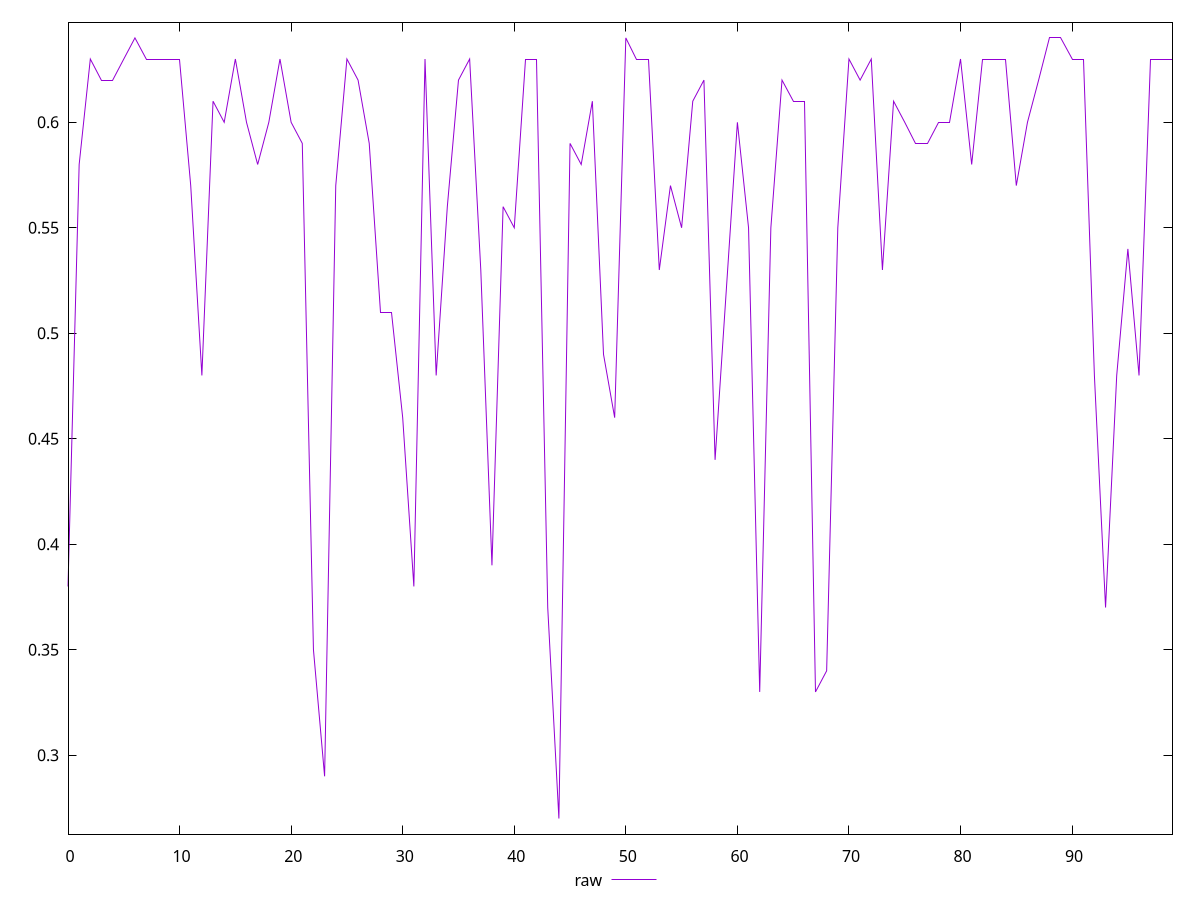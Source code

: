 reset

$raw <<EOF
0 0.38
1 0.58
2 0.63
3 0.62
4 0.62
5 0.63
6 0.64
7 0.63
8 0.63
9 0.63
10 0.63
11 0.57
12 0.48
13 0.61
14 0.6
15 0.63
16 0.6
17 0.58
18 0.6
19 0.63
20 0.6
21 0.59
22 0.35
23 0.29
24 0.57
25 0.63
26 0.62
27 0.59
28 0.51
29 0.51
30 0.46
31 0.38
32 0.63
33 0.48
34 0.56
35 0.62
36 0.63
37 0.53
38 0.39
39 0.56
40 0.55
41 0.63
42 0.63
43 0.37
44 0.27
45 0.59
46 0.58
47 0.61
48 0.49
49 0.46
50 0.64
51 0.63
52 0.63
53 0.53
54 0.57
55 0.55
56 0.61
57 0.62
58 0.44
59 0.52
60 0.6
61 0.55
62 0.33
63 0.55
64 0.62
65 0.61
66 0.61
67 0.33
68 0.34
69 0.55
70 0.63
71 0.62
72 0.63
73 0.53
74 0.61
75 0.6
76 0.59
77 0.59
78 0.6
79 0.6
80 0.63
81 0.58
82 0.63
83 0.63
84 0.63
85 0.57
86 0.6
87 0.62
88 0.64
89 0.64
90 0.63
91 0.63
92 0.48
93 0.37
94 0.48
95 0.54
96 0.48
97 0.63
98 0.63
99 0.63
EOF

set key outside below
set xrange [0:99]
set yrange [0.2626:0.6474]
set trange [0.2626:0.6474]
set terminal svg size 640, 500 enhanced background rgb 'white'
set output "report_00013_2021-02-09T12-04-24.940Z/meta/score/samples/pages+cached+noadtech/raw/values.svg"

plot $raw title "raw" with line

reset
